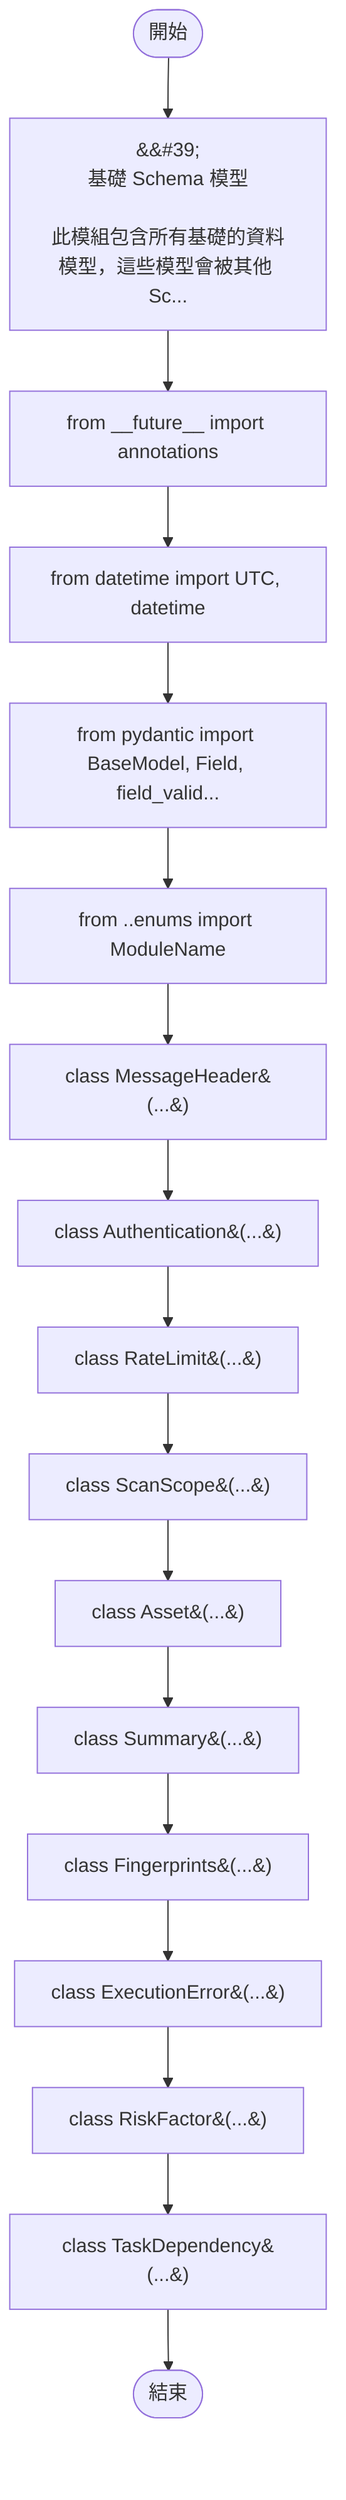 flowchart TB
    n1([開始])
    n2([結束])
    n3[&amp;&#35;39;\n基礎 Schema 模型\n\n此模組包含所有基礎的資料模型，這些模型會被其他 Sc...]
    n4[from __future__ import annotations]
    n5[from datetime import UTC, datetime]
    n6[from pydantic import BaseModel, Field, field_valid...]
    n7[from ..enums import ModuleName]
    n8[class MessageHeader&#40;...&#41;]
    n9[class Authentication&#40;...&#41;]
    n10[class RateLimit&#40;...&#41;]
    n11[class ScanScope&#40;...&#41;]
    n12[class Asset&#40;...&#41;]
    n13[class Summary&#40;...&#41;]
    n14[class Fingerprints&#40;...&#41;]
    n15[class ExecutionError&#40;...&#41;]
    n16[class RiskFactor&#40;...&#41;]
    n17[class TaskDependency&#40;...&#41;]
    n1 --> n3
    n3 --> n4
    n4 --> n5
    n5 --> n6
    n6 --> n7
    n7 --> n8
    n8 --> n9
    n9 --> n10
    n10 --> n11
    n11 --> n12
    n12 --> n13
    n13 --> n14
    n14 --> n15
    n15 --> n16
    n16 --> n17
    n17 --> n2